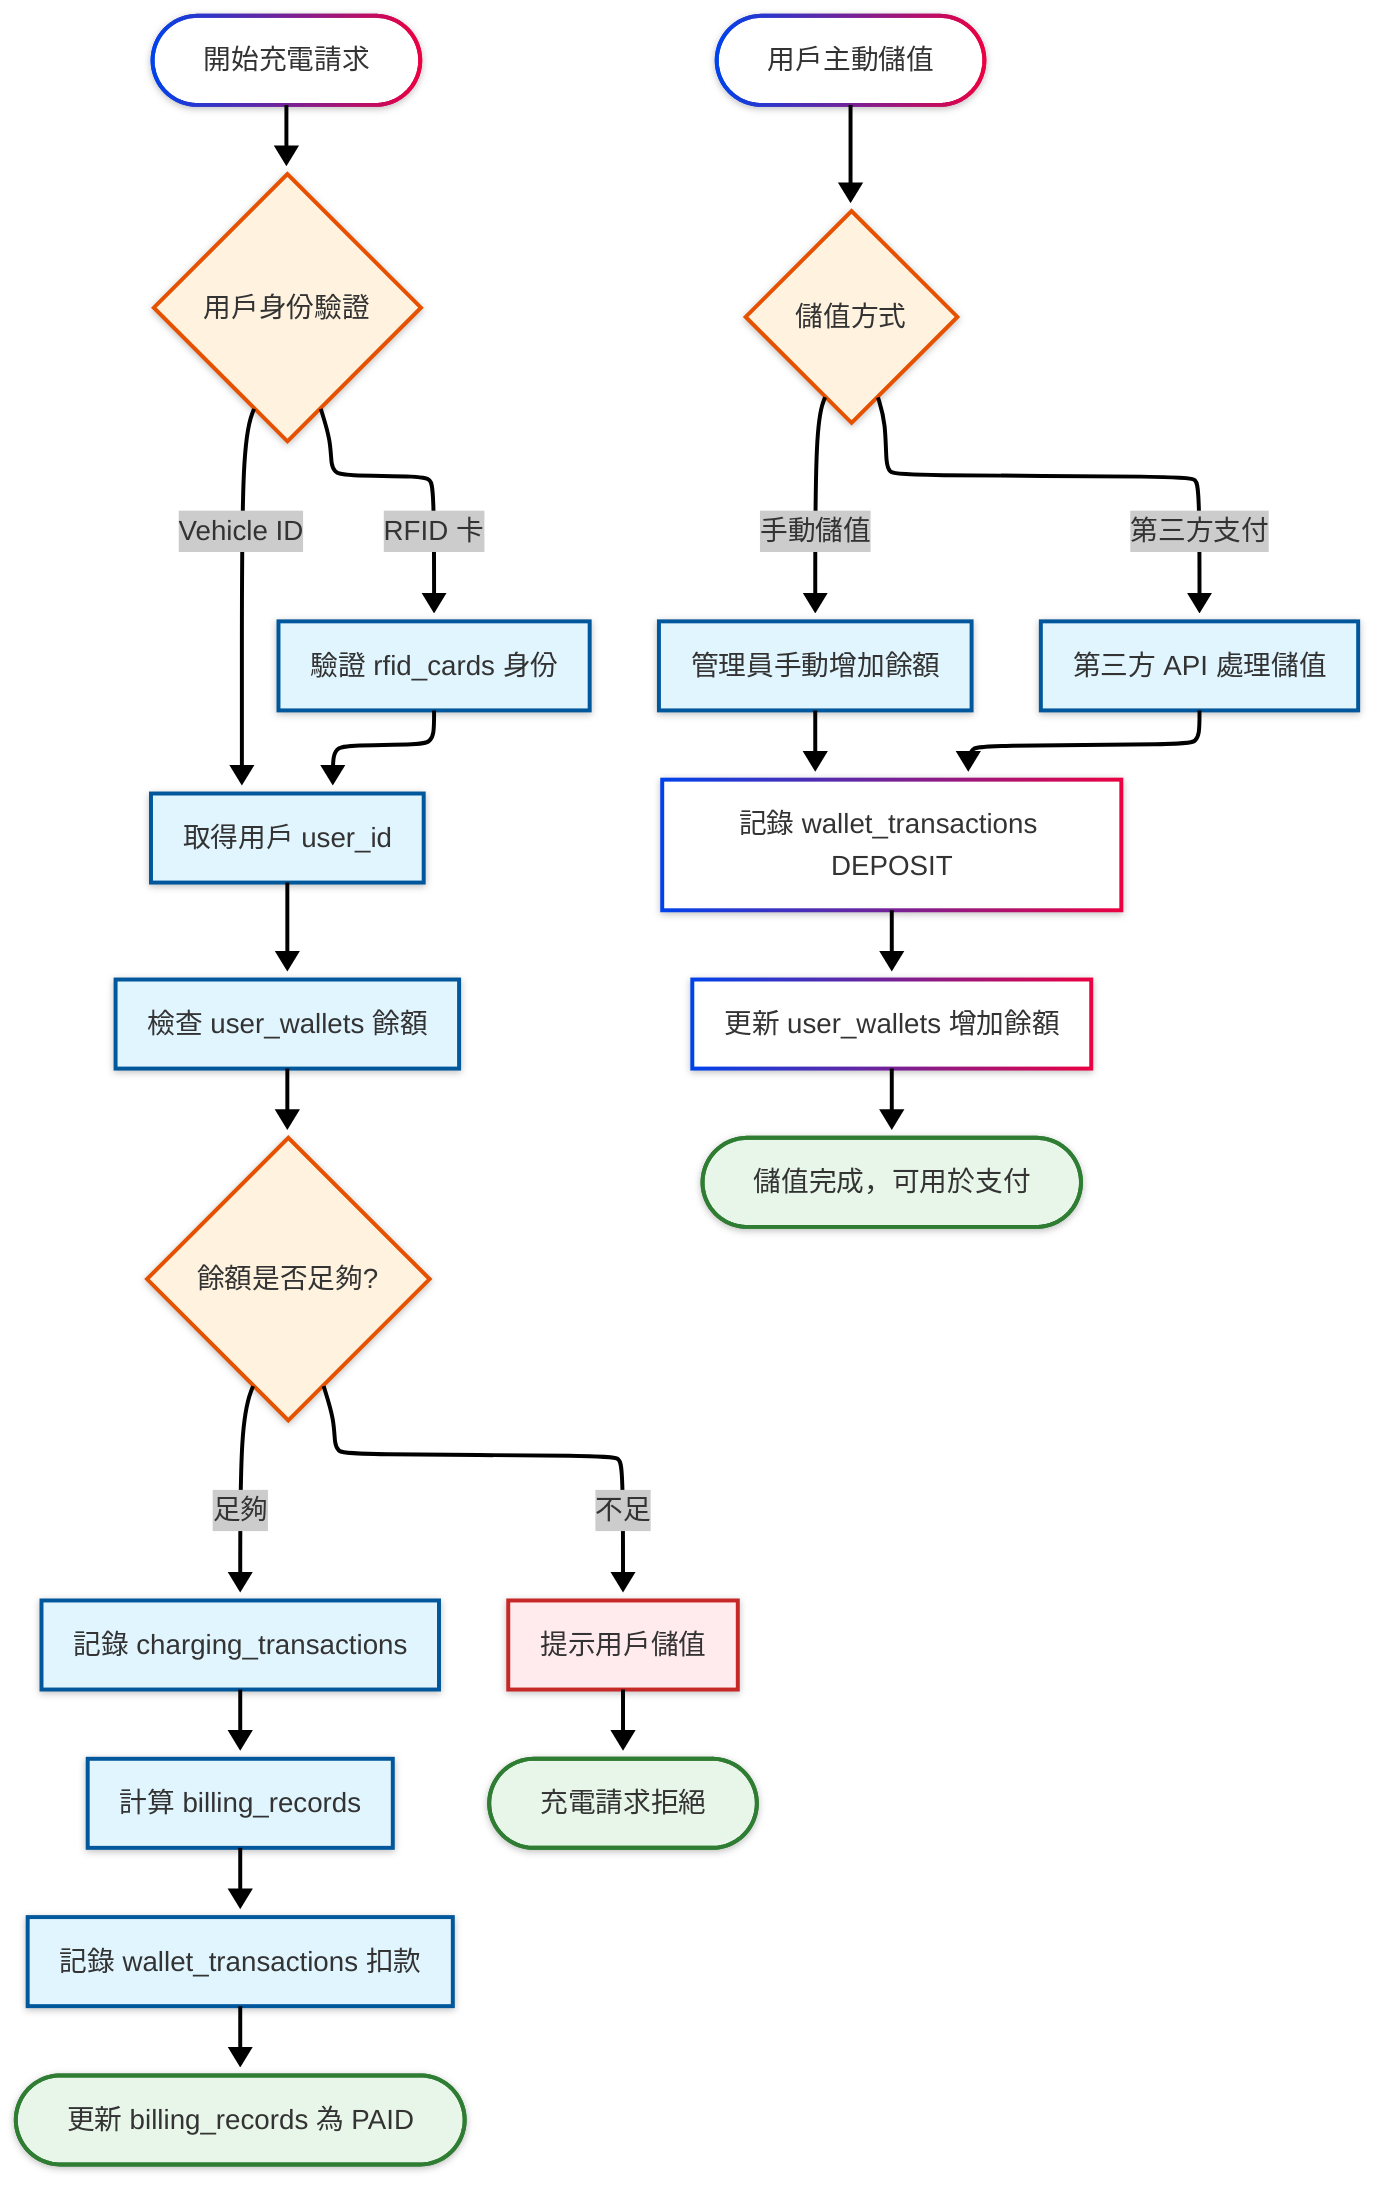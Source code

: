 ---
config:
  layout: elk
  look: neo
  theme: neo
---
flowchart TD
    A(["開始充電請求"]) --> B{"用戶身份驗證"}
    B -- RFID 卡 --> C[驗證 rfid_cards 身份]
    C --> D[取得用戶 user_id]
    B -- Vehicle ID --> D
    D --> E[檢查 user_wallets 餘額]
    E --> F{餘額是否足夠?}
    F -- 足夠 --> G[記錄 charging_transactions]
    G --> H[計算 billing_records]
    H --> I[記錄 wallet_transactions 扣款]
    I --> J([更新 billing_records 為 PAID])
    F -- 不足 --> K[提示用戶儲值]
    K --> L(["充電請求拒絕"])

    M(["用戶主動儲值"]) --> N{儲值方式}
    N -- 手動儲值 --> O[管理員手動增加餘額]
    O --> Q[記錄 wallet_transactions DEPOSIT]
    N -- 第三方支付 --> R[第三方 API 處理儲值]
    R --> Q
    Q --> S[更新 user_wallets 增加餘額]
    S --> T([儲值完成，可用於支付])

    classDef process fill:#e1f5fe,stroke:#01579b,stroke-width:2px
    classDef decision fill:#fff3e0,stroke:#e65100,stroke-width:2px
    classDef database fill:#f3e5f5,stroke:#4a148c,stroke-width:2px
    classDef terminator fill:#e8f5e9,stroke:#2e7d32,stroke-width:2px
    classDef warning fill:#ffebee,stroke:#c62828,stroke-width:2px

    class C,D,E,G,H,I,O,R process
    class B,F,N decision
    class J,L,T terminator
    class K warning